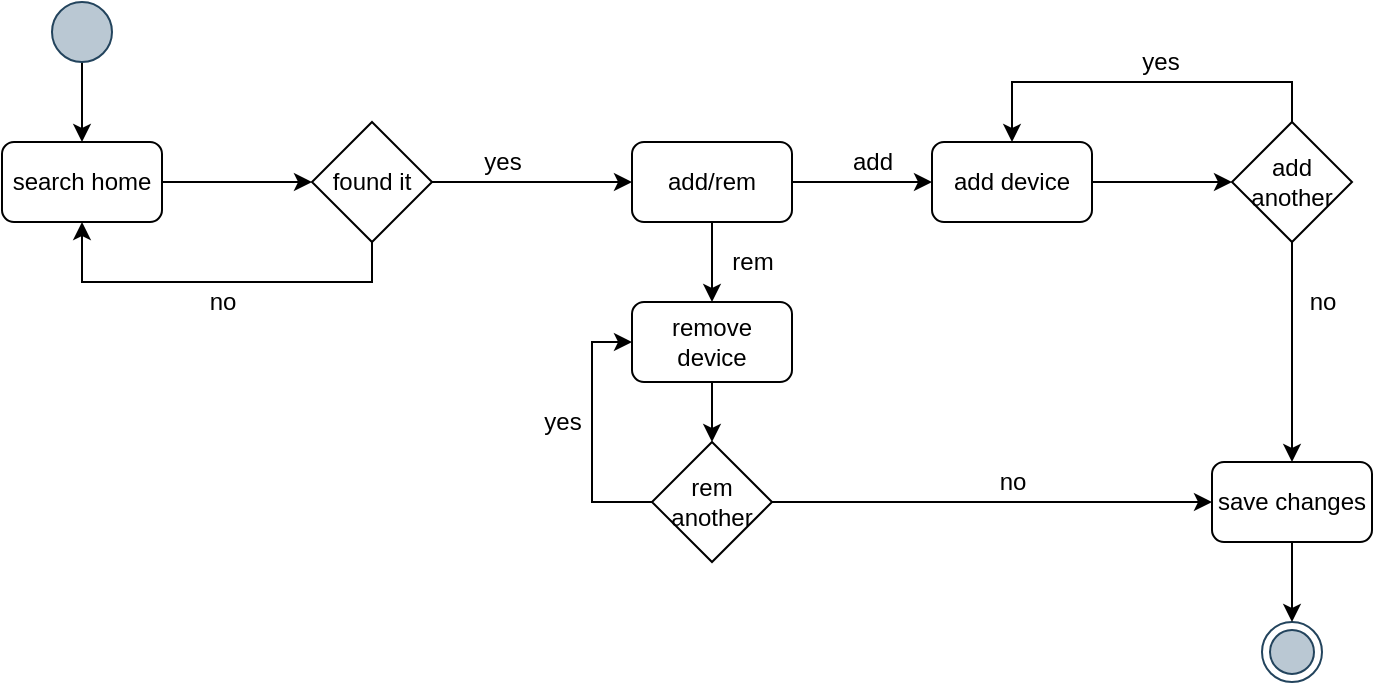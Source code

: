 <mxfile version="13.0.3" type="device"><diagram id="lwgW24r7WD6DLcxIz-ez" name="Page-1"><mxGraphModel dx="1024" dy="592" grid="1" gridSize="10" guides="1" tooltips="1" connect="1" arrows="1" fold="1" page="1" pageScale="1" pageWidth="1169" pageHeight="1654" math="0" shadow="0"><root><mxCell id="0"/><mxCell id="1" parent="0"/><mxCell id="ShCqbTuV9L8CuctlXbD5-3" style="edgeStyle=orthogonalEdgeStyle;rounded=0;orthogonalLoop=1;jettySize=auto;html=1;entryX=0.5;entryY=0;entryDx=0;entryDy=0;" edge="1" parent="1" source="ShCqbTuV9L8CuctlXbD5-1" target="ShCqbTuV9L8CuctlXbD5-2"><mxGeometry relative="1" as="geometry"/></mxCell><mxCell id="ShCqbTuV9L8CuctlXbD5-1" value="" style="ellipse;whiteSpace=wrap;html=1;aspect=fixed;fillColor=#bac8d3;strokeColor=#23445d;" vertex="1" parent="1"><mxGeometry x="210" y="110" width="30" height="30" as="geometry"/></mxCell><mxCell id="ShCqbTuV9L8CuctlXbD5-5" style="edgeStyle=orthogonalEdgeStyle;rounded=0;orthogonalLoop=1;jettySize=auto;html=1;entryX=0;entryY=0.5;entryDx=0;entryDy=0;" edge="1" parent="1" source="ShCqbTuV9L8CuctlXbD5-2" target="ShCqbTuV9L8CuctlXbD5-4"><mxGeometry relative="1" as="geometry"/></mxCell><mxCell id="ShCqbTuV9L8CuctlXbD5-2" value="search home" style="rounded=1;whiteSpace=wrap;html=1;" vertex="1" parent="1"><mxGeometry x="185" y="180" width="80" height="40" as="geometry"/></mxCell><mxCell id="ShCqbTuV9L8CuctlXbD5-6" style="edgeStyle=orthogonalEdgeStyle;rounded=0;orthogonalLoop=1;jettySize=auto;html=1;entryX=0.5;entryY=1;entryDx=0;entryDy=0;" edge="1" parent="1" source="ShCqbTuV9L8CuctlXbD5-4" target="ShCqbTuV9L8CuctlXbD5-2"><mxGeometry relative="1" as="geometry"><Array as="points"><mxPoint x="370" y="250"/><mxPoint x="225" y="250"/></Array></mxGeometry></mxCell><mxCell id="ShCqbTuV9L8CuctlXbD5-9" style="edgeStyle=orthogonalEdgeStyle;rounded=0;orthogonalLoop=1;jettySize=auto;html=1;entryX=0;entryY=0.5;entryDx=0;entryDy=0;" edge="1" parent="1" source="ShCqbTuV9L8CuctlXbD5-4" target="ShCqbTuV9L8CuctlXbD5-18"><mxGeometry relative="1" as="geometry"><mxPoint x="490" y="200" as="targetPoint"/></mxGeometry></mxCell><mxCell id="ShCqbTuV9L8CuctlXbD5-4" value="found it" style="rhombus;whiteSpace=wrap;html=1;" vertex="1" parent="1"><mxGeometry x="340" y="170" width="60" height="60" as="geometry"/></mxCell><mxCell id="ShCqbTuV9L8CuctlXbD5-7" value="no" style="text;html=1;align=center;verticalAlign=middle;resizable=0;points=[];autosize=1;" vertex="1" parent="1"><mxGeometry x="280" y="250" width="30" height="20" as="geometry"/></mxCell><mxCell id="ShCqbTuV9L8CuctlXbD5-12" style="edgeStyle=orthogonalEdgeStyle;rounded=0;orthogonalLoop=1;jettySize=auto;html=1;entryX=0;entryY=0.5;entryDx=0;entryDy=0;" edge="1" parent="1" source="ShCqbTuV9L8CuctlXbD5-8" target="ShCqbTuV9L8CuctlXbD5-11"><mxGeometry relative="1" as="geometry"/></mxCell><mxCell id="ShCqbTuV9L8CuctlXbD5-8" value="add device" style="rounded=1;whiteSpace=wrap;html=1;" vertex="1" parent="1"><mxGeometry x="650" y="180" width="80" height="40" as="geometry"/></mxCell><mxCell id="ShCqbTuV9L8CuctlXbD5-10" value="yes&lt;br&gt;" style="text;html=1;align=center;verticalAlign=middle;resizable=0;points=[];autosize=1;" vertex="1" parent="1"><mxGeometry x="420" y="180" width="30" height="20" as="geometry"/></mxCell><mxCell id="ShCqbTuV9L8CuctlXbD5-13" style="edgeStyle=orthogonalEdgeStyle;rounded=0;orthogonalLoop=1;jettySize=auto;html=1;entryX=0.5;entryY=0;entryDx=0;entryDy=0;" edge="1" parent="1" source="ShCqbTuV9L8CuctlXbD5-11" target="ShCqbTuV9L8CuctlXbD5-8"><mxGeometry relative="1" as="geometry"><Array as="points"><mxPoint x="830" y="150"/><mxPoint x="690" y="150"/></Array></mxGeometry></mxCell><mxCell id="ShCqbTuV9L8CuctlXbD5-16" style="edgeStyle=orthogonalEdgeStyle;rounded=0;orthogonalLoop=1;jettySize=auto;html=1;entryX=0.5;entryY=0;entryDx=0;entryDy=0;" edge="1" parent="1" source="ShCqbTuV9L8CuctlXbD5-11" target="ShCqbTuV9L8CuctlXbD5-31"><mxGeometry relative="1" as="geometry"><mxPoint x="830" y="330" as="targetPoint"/></mxGeometry></mxCell><mxCell id="ShCqbTuV9L8CuctlXbD5-11" value="add another" style="rhombus;whiteSpace=wrap;html=1;" vertex="1" parent="1"><mxGeometry x="800" y="170" width="60" height="60" as="geometry"/></mxCell><mxCell id="ShCqbTuV9L8CuctlXbD5-14" value="yes" style="text;html=1;align=center;verticalAlign=middle;resizable=0;points=[];autosize=1;" vertex="1" parent="1"><mxGeometry x="749" y="130" width="30" height="20" as="geometry"/></mxCell><mxCell id="ShCqbTuV9L8CuctlXbD5-15" value="" style="ellipse;html=1;shape=endState;fillColor=#bac8d3;strokeColor=#23445d;" vertex="1" parent="1"><mxGeometry x="815" y="420" width="30" height="30" as="geometry"/></mxCell><mxCell id="ShCqbTuV9L8CuctlXbD5-17" value="no" style="text;html=1;align=center;verticalAlign=middle;resizable=0;points=[];autosize=1;" vertex="1" parent="1"><mxGeometry x="830" y="250" width="30" height="20" as="geometry"/></mxCell><mxCell id="ShCqbTuV9L8CuctlXbD5-20" style="edgeStyle=orthogonalEdgeStyle;rounded=0;orthogonalLoop=1;jettySize=auto;html=1;entryX=0;entryY=0.5;entryDx=0;entryDy=0;" edge="1" parent="1" source="ShCqbTuV9L8CuctlXbD5-18" target="ShCqbTuV9L8CuctlXbD5-8"><mxGeometry relative="1" as="geometry"/></mxCell><mxCell id="ShCqbTuV9L8CuctlXbD5-24" value="" style="edgeStyle=orthogonalEdgeStyle;rounded=0;orthogonalLoop=1;jettySize=auto;html=1;" edge="1" parent="1" source="ShCqbTuV9L8CuctlXbD5-18" target="ShCqbTuV9L8CuctlXbD5-23"><mxGeometry relative="1" as="geometry"/></mxCell><mxCell id="ShCqbTuV9L8CuctlXbD5-18" value="add/rem" style="rounded=1;whiteSpace=wrap;html=1;" vertex="1" parent="1"><mxGeometry x="500" y="180" width="80" height="40" as="geometry"/></mxCell><mxCell id="ShCqbTuV9L8CuctlXbD5-26" style="edgeStyle=orthogonalEdgeStyle;rounded=0;orthogonalLoop=1;jettySize=auto;html=1;" edge="1" parent="1" source="ShCqbTuV9L8CuctlXbD5-23" target="ShCqbTuV9L8CuctlXbD5-25"><mxGeometry relative="1" as="geometry"/></mxCell><mxCell id="ShCqbTuV9L8CuctlXbD5-23" value="remove device" style="rounded=1;whiteSpace=wrap;html=1;" vertex="1" parent="1"><mxGeometry x="500" y="260" width="80" height="40" as="geometry"/></mxCell><mxCell id="ShCqbTuV9L8CuctlXbD5-21" value="add" style="text;html=1;align=center;verticalAlign=middle;resizable=0;points=[];autosize=1;" vertex="1" parent="1"><mxGeometry x="600" y="180" width="40" height="20" as="geometry"/></mxCell><mxCell id="ShCqbTuV9L8CuctlXbD5-27" style="edgeStyle=orthogonalEdgeStyle;rounded=0;orthogonalLoop=1;jettySize=auto;html=1;entryX=0;entryY=0.5;entryDx=0;entryDy=0;" edge="1" parent="1" source="ShCqbTuV9L8CuctlXbD5-25" target="ShCqbTuV9L8CuctlXbD5-23"><mxGeometry relative="1" as="geometry"><Array as="points"><mxPoint x="480" y="360"/><mxPoint x="480" y="280"/></Array></mxGeometry></mxCell><mxCell id="ShCqbTuV9L8CuctlXbD5-29" style="edgeStyle=orthogonalEdgeStyle;rounded=0;orthogonalLoop=1;jettySize=auto;html=1;entryX=0;entryY=0.5;entryDx=0;entryDy=0;" edge="1" parent="1" source="ShCqbTuV9L8CuctlXbD5-25" target="ShCqbTuV9L8CuctlXbD5-31"><mxGeometry relative="1" as="geometry"><mxPoint x="790" y="360" as="targetPoint"/></mxGeometry></mxCell><mxCell id="ShCqbTuV9L8CuctlXbD5-25" value="rem another" style="rhombus;whiteSpace=wrap;html=1;" vertex="1" parent="1"><mxGeometry x="510" y="330" width="60" height="60" as="geometry"/></mxCell><mxCell id="ShCqbTuV9L8CuctlXbD5-28" value="yes&lt;br&gt;" style="text;html=1;align=center;verticalAlign=middle;resizable=0;points=[];autosize=1;" vertex="1" parent="1"><mxGeometry x="450" y="310" width="30" height="20" as="geometry"/></mxCell><mxCell id="ShCqbTuV9L8CuctlXbD5-30" value="no" style="text;html=1;align=center;verticalAlign=middle;resizable=0;points=[];autosize=1;" vertex="1" parent="1"><mxGeometry x="675" y="340" width="30" height="20" as="geometry"/></mxCell><mxCell id="ShCqbTuV9L8CuctlXbD5-32" style="edgeStyle=orthogonalEdgeStyle;rounded=0;orthogonalLoop=1;jettySize=auto;html=1;entryX=0.5;entryY=0;entryDx=0;entryDy=0;" edge="1" parent="1" source="ShCqbTuV9L8CuctlXbD5-31" target="ShCqbTuV9L8CuctlXbD5-15"><mxGeometry relative="1" as="geometry"/></mxCell><mxCell id="ShCqbTuV9L8CuctlXbD5-31" value="save changes" style="rounded=1;whiteSpace=wrap;html=1;" vertex="1" parent="1"><mxGeometry x="790" y="340" width="80" height="40" as="geometry"/></mxCell><mxCell id="ShCqbTuV9L8CuctlXbD5-33" value="rem" style="text;html=1;align=center;verticalAlign=middle;resizable=0;points=[];autosize=1;" vertex="1" parent="1"><mxGeometry x="540" y="230" width="40" height="20" as="geometry"/></mxCell></root></mxGraphModel></diagram></mxfile>